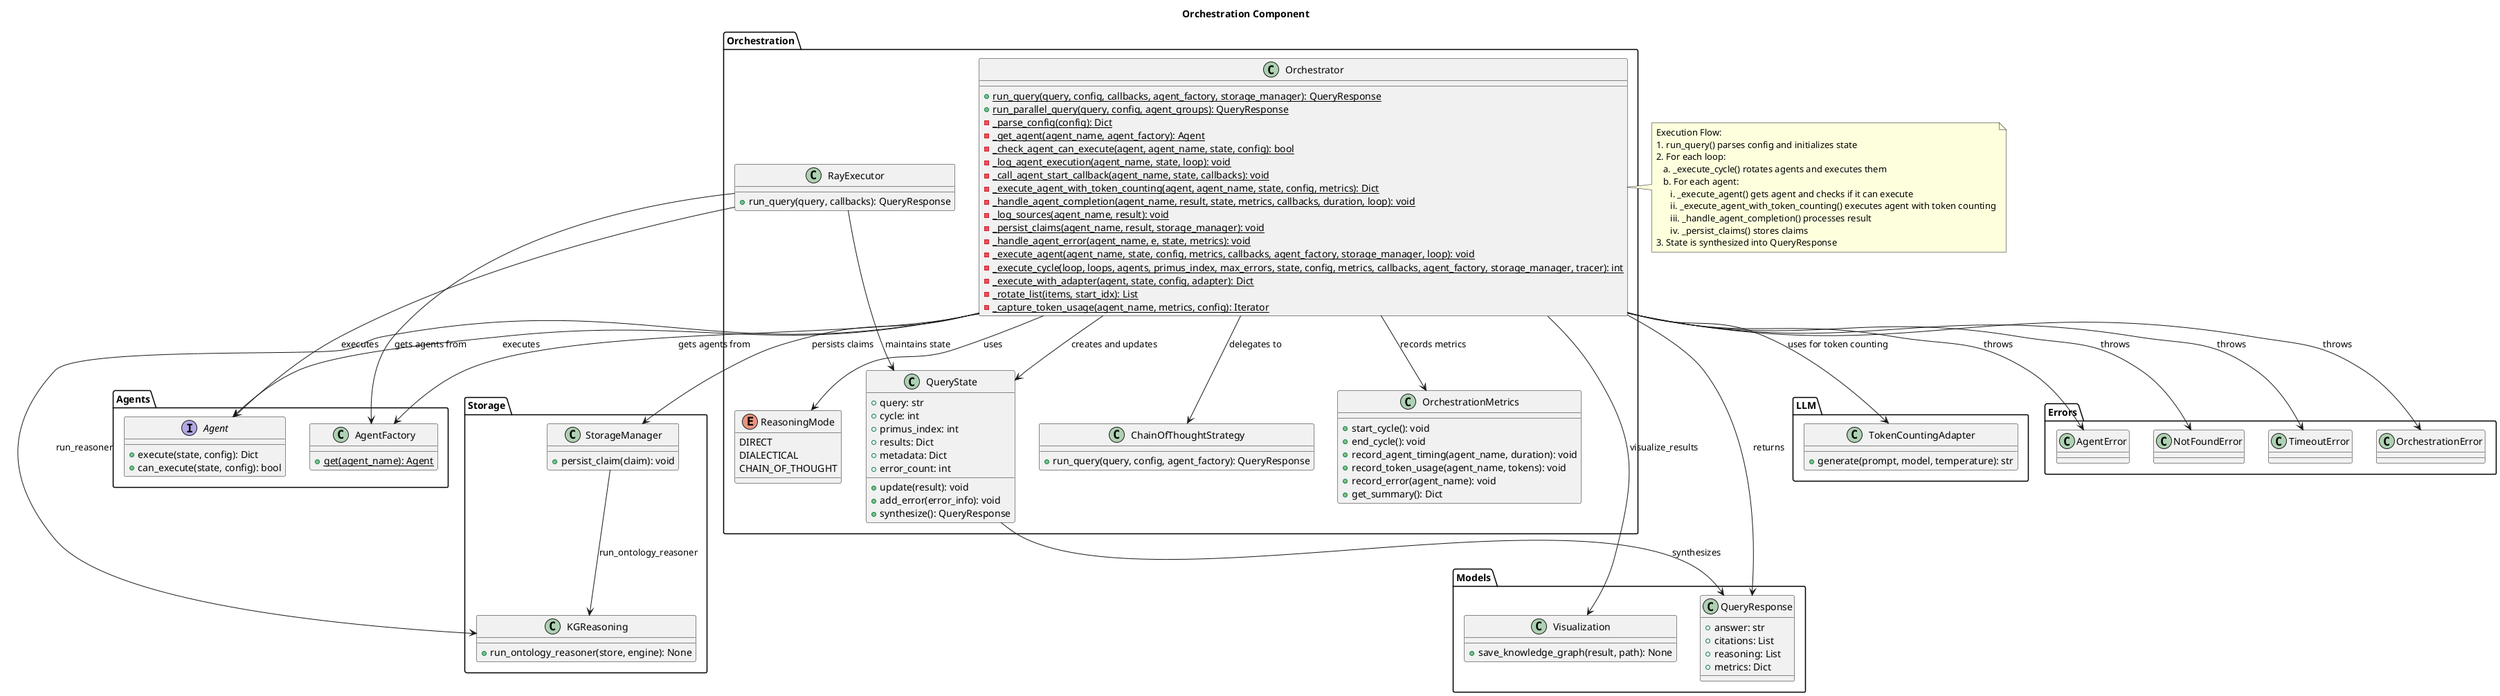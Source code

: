 @startuml
title Orchestration Component

package "Orchestration" {
  class Orchestrator {
    + {static} run_query(query, config, callbacks, agent_factory, storage_manager): QueryResponse
    + {static} run_parallel_query(query, config, agent_groups): QueryResponse
    - {static} _parse_config(config): Dict
    - {static} _get_agent(agent_name, agent_factory): Agent
    - {static} _check_agent_can_execute(agent, agent_name, state, config): bool
    - {static} _log_agent_execution(agent_name, state, loop): void
    - {static} _call_agent_start_callback(agent_name, state, callbacks): void
    - {static} _execute_agent_with_token_counting(agent, agent_name, state, config, metrics): Dict
    - {static} _handle_agent_completion(agent_name, result, state, metrics, callbacks, duration, loop): void
    - {static} _log_sources(agent_name, result): void
    - {static} _persist_claims(agent_name, result, storage_manager): void
    - {static} _handle_agent_error(agent_name, e, state, metrics): void
    - {static} _execute_agent(agent_name, state, config, metrics, callbacks, agent_factory, storage_manager, loop): void
    - {static} _execute_cycle(loop, loops, agents, primus_index, max_errors, state, config, metrics, callbacks, agent_factory, storage_manager, tracer): int
    - {static} _execute_with_adapter(agent, state, config, adapter): Dict
    - {static} _rotate_list(items, start_idx): List
    - {static} _capture_token_usage(agent_name, metrics, config): Iterator
  }

  class QueryState {
    + query: str
    + cycle: int
    + primus_index: int
    + results: Dict
    + metadata: Dict
    + error_count: int
    + update(result): void
    + add_error(error_info): void
    + synthesize(): QueryResponse
  }

  class OrchestrationMetrics {
    + start_cycle(): void
    + end_cycle(): void
    + record_agent_timing(agent_name, duration): void
    + record_token_usage(agent_name, tokens): void
    + record_error(agent_name): void
    + get_summary(): Dict
  }

  enum ReasoningMode {
    DIRECT
    DIALECTICAL
    CHAIN_OF_THOUGHT
  }

  class ChainOfThoughtStrategy {
    + run_query(query, config, agent_factory): QueryResponse
  }
  class RayExecutor {
    + run_query(query, callbacks): QueryResponse
  }
}

package "Agents" {
  interface Agent {
    + execute(state, config): Dict
    + can_execute(state, config): bool
  }

  class AgentFactory {
    + {static} get(agent_name): Agent
  }
}

package "Storage" {
  class StorageManager {
    + persist_claim(claim): void
  }

  class KGReasoning {
    + run_ontology_reasoner(store, engine): None
  }
}

package "Models" {
  class QueryResponse {
    + answer: str
    + citations: List
    + reasoning: List
    + metrics: Dict
  }

  class Visualization {
    + save_knowledge_graph(result, path): None
  }
}

package "LLM" {
  class TokenCountingAdapter {
    + generate(prompt, model, temperature): str
  }
}

package "Errors" {
  class OrchestrationError
  class AgentError
  class NotFoundError
  class TimeoutError
}

' Relationships
Orchestrator --> QueryState: creates and updates
Orchestrator --> OrchestrationMetrics: records metrics
Orchestrator --> ReasoningMode: uses
Orchestrator --> ChainOfThoughtStrategy: delegates to
Orchestrator --> Agent: executes
Orchestrator --> AgentFactory: gets agents from
Orchestrator --> StorageManager: persists claims
StorageManager --> KGReasoning: run_ontology_reasoner
Orchestrator --> KGReasoning: run_reasoner
Orchestrator --> QueryResponse: returns
Orchestrator --> TokenCountingAdapter: uses for token counting
Orchestrator --> Visualization: visualize_results
Orchestrator --> OrchestrationError: throws
Orchestrator --> AgentError: throws
Orchestrator --> NotFoundError: throws
Orchestrator --> TimeoutError: throws
RayExecutor --> QueryState: maintains state
RayExecutor --> AgentFactory: gets agents from
RayExecutor --> Agent: executes

QueryState --> QueryResponse: synthesizes

' Execution flow
note right of Orchestrator
  Execution Flow:
  1. run_query() parses config and initializes state
  2. For each loop:
     a. _execute_cycle() rotates agents and executes them
     b. For each agent:
        i. _execute_agent() gets agent and checks if it can execute
        ii. _execute_agent_with_token_counting() executes agent with token counting
        iii. _handle_agent_completion() processes result
        iv. _persist_claims() stores claims
  3. State is synthesized into QueryResponse
end note

@enduml